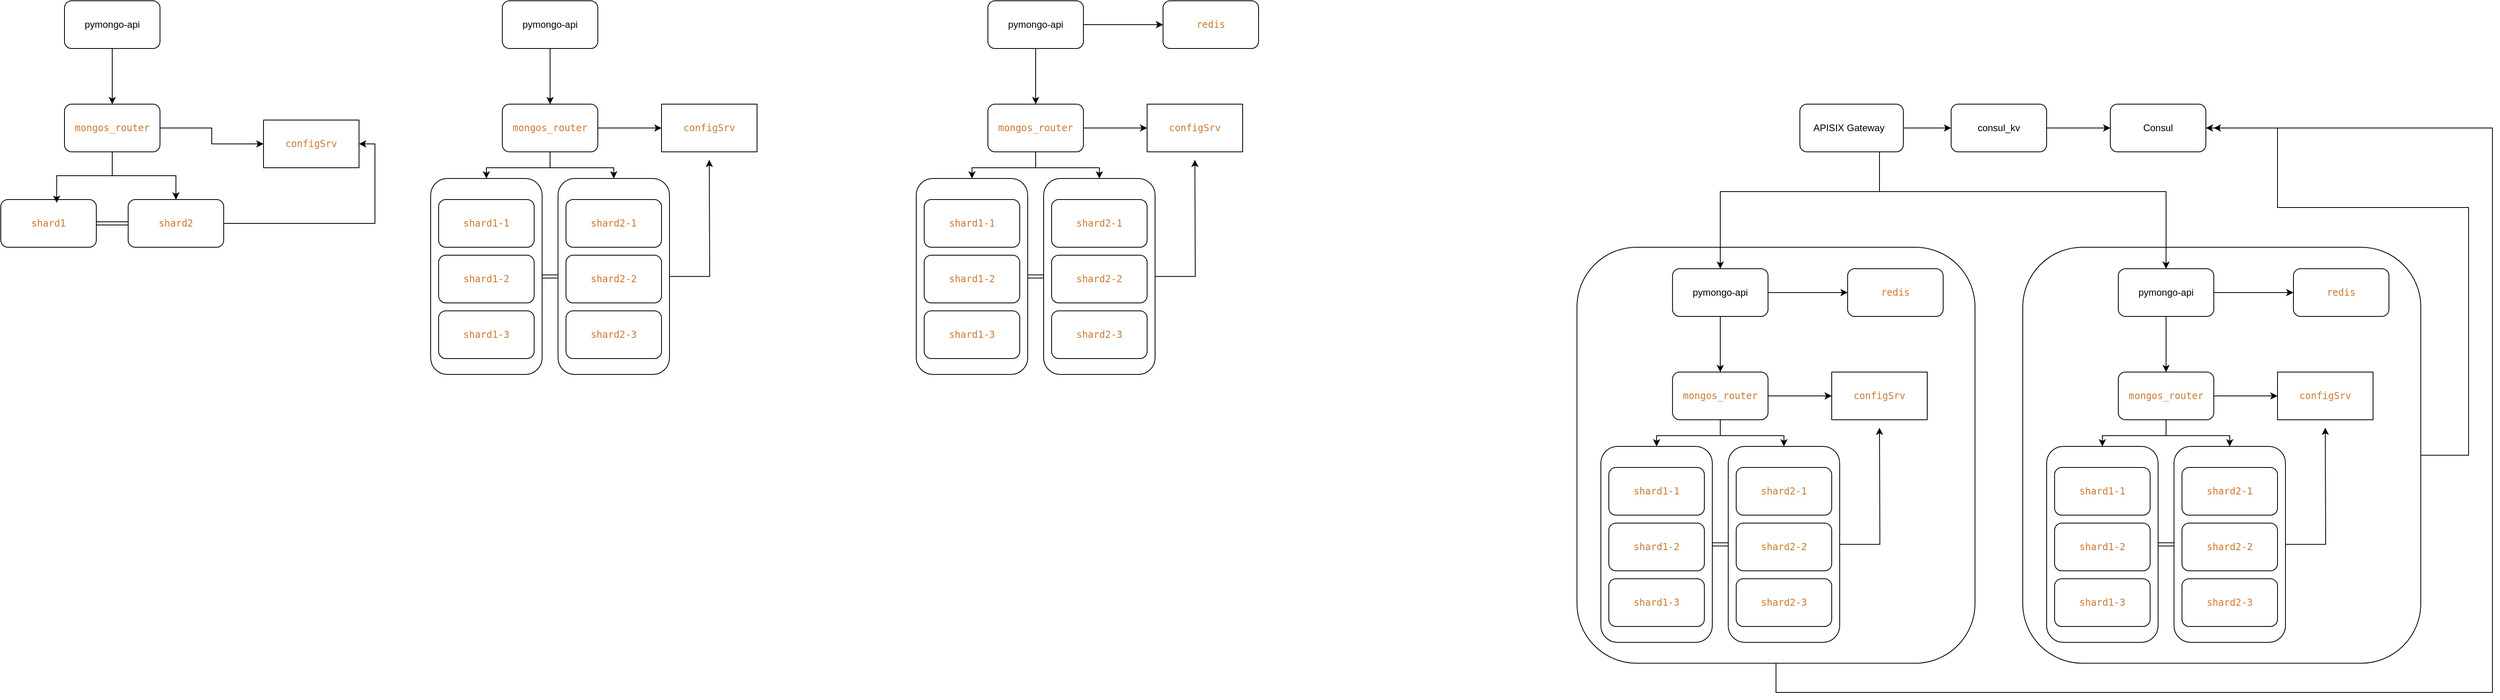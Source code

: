 <mxfile version="24.7.17">
  <diagram name="Page-1" id="-H_mtQnk-PTXWXPvYvuk">
    <mxGraphModel dx="2258" dy="1495" grid="1" gridSize="10" guides="1" tooltips="1" connect="1" arrows="1" fold="1" page="1" pageScale="1" pageWidth="1169" pageHeight="827" math="0" shadow="0">
      <root>
        <mxCell id="0" />
        <mxCell id="1" parent="0" />
        <mxCell id="nkztB4Ao3cjxUnNnc5Ba-129" style="edgeStyle=orthogonalEdgeStyle;rounded=0;orthogonalLoop=1;jettySize=auto;html=1;exitX=1;exitY=0.5;exitDx=0;exitDy=0;" edge="1" parent="1" source="nkztB4Ao3cjxUnNnc5Ba-125">
          <mxGeometry relative="1" as="geometry">
            <mxPoint x="2820" y="180" as="targetPoint" />
            <Array as="points">
              <mxPoint x="3140" y="592" />
              <mxPoint x="3140" y="280" />
              <mxPoint x="2900" y="280" />
              <mxPoint x="2900" y="180" />
            </Array>
          </mxGeometry>
        </mxCell>
        <mxCell id="nkztB4Ao3cjxUnNnc5Ba-125" value="" style="rounded=1;whiteSpace=wrap;html=1;" vertex="1" parent="1">
          <mxGeometry x="2580" y="330" width="500" height="523.25" as="geometry" />
        </mxCell>
        <mxCell id="nkztB4Ao3cjxUnNnc5Ba-127" style="edgeStyle=orthogonalEdgeStyle;rounded=0;orthogonalLoop=1;jettySize=auto;html=1;entryX=1;entryY=0.5;entryDx=0;entryDy=0;" edge="1" parent="1" source="nkztB4Ao3cjxUnNnc5Ba-124" target="nkztB4Ao3cjxUnNnc5Ba-122">
          <mxGeometry relative="1" as="geometry">
            <Array as="points">
              <mxPoint x="2270" y="890" />
              <mxPoint x="3170" y="890" />
              <mxPoint x="3170" y="180" />
            </Array>
          </mxGeometry>
        </mxCell>
        <mxCell id="nkztB4Ao3cjxUnNnc5Ba-124" value="" style="rounded=1;whiteSpace=wrap;html=1;" vertex="1" parent="1">
          <mxGeometry x="2020" y="330" width="500" height="523.25" as="geometry" />
        </mxCell>
        <mxCell id="zA23MoTUsTF4_91t8viU-3" value="pymongo-api" style="rounded=1;whiteSpace=wrap;html=1;" parent="1" vertex="1">
          <mxGeometry x="120" y="20" width="120" height="60" as="geometry" />
        </mxCell>
        <mxCell id="zA23MoTUsTF4_91t8viU-4" style="edgeStyle=orthogonalEdgeStyle;rounded=0;orthogonalLoop=1;jettySize=auto;html=1;exitX=0.5;exitY=1;exitDx=0;exitDy=0;entryX=0.5;entryY=0;entryDx=0;entryDy=0;" parent="1" source="zA23MoTUsTF4_91t8viU-3" target="nkztB4Ao3cjxUnNnc5Ba-3" edge="1">
          <mxGeometry relative="1" as="geometry" />
        </mxCell>
        <mxCell id="nkztB4Ao3cjxUnNnc5Ba-31" style="edgeStyle=orthogonalEdgeStyle;rounded=0;orthogonalLoop=1;jettySize=auto;html=1;entryX=0;entryY=0.5;entryDx=0;entryDy=0;" edge="1" parent="1" source="nkztB4Ao3cjxUnNnc5Ba-3" target="nkztB4Ao3cjxUnNnc5Ba-4">
          <mxGeometry relative="1" as="geometry" />
        </mxCell>
        <mxCell id="nkztB4Ao3cjxUnNnc5Ba-53" style="edgeStyle=orthogonalEdgeStyle;rounded=0;orthogonalLoop=1;jettySize=auto;html=1;entryX=0.5;entryY=0;entryDx=0;entryDy=0;" edge="1" parent="1" source="nkztB4Ao3cjxUnNnc5Ba-3" target="nkztB4Ao3cjxUnNnc5Ba-14">
          <mxGeometry relative="1" as="geometry" />
        </mxCell>
        <mxCell id="nkztB4Ao3cjxUnNnc5Ba-3" value="&lt;meta charset=&quot;utf-8&quot;&gt;&lt;pre style=&quot;forced-color-adjust: none; color: rgb(169, 183, 198); font-size: 12px; font-style: normal; font-variant-ligatures: normal; font-variant-caps: normal; font-weight: 400; letter-spacing: normal; orphans: 2; text-align: left; text-indent: 0px; text-transform: none; widows: 2; word-spacing: 0px; -webkit-text-stroke-width: 0px; text-decoration-thickness: initial; text-decoration-style: initial; text-decoration-color: initial; font-family: &amp;quot;JetBrains Mono&amp;quot;, monospace;&quot;&gt;&lt;span style=&quot;forced-color-adjust: none; color: rgb(204, 120, 50);&quot;&gt;mongos_router&lt;/span&gt;&lt;/pre&gt;" style="rounded=1;whiteSpace=wrap;html=1;" vertex="1" parent="1">
          <mxGeometry x="120" y="150" width="120" height="60" as="geometry" />
        </mxCell>
        <mxCell id="nkztB4Ao3cjxUnNnc5Ba-4" value="&lt;pre style=&quot;color: rgb(169, 183, 198); text-align: left; font-family: &amp;quot;JetBrains Mono&amp;quot;, monospace;&quot;&gt;&lt;span style=&quot;color: rgb(204, 120, 50);&quot;&gt;configSrv&lt;/span&gt;&lt;/pre&gt;" style="rounded=0;whiteSpace=wrap;html=1;" vertex="1" parent="1">
          <mxGeometry x="370" y="170" width="120" height="60" as="geometry" />
        </mxCell>
        <mxCell id="nkztB4Ao3cjxUnNnc5Ba-49" style="edgeStyle=orthogonalEdgeStyle;rounded=0;orthogonalLoop=1;jettySize=auto;html=1;shape=link;" edge="1" parent="1" source="nkztB4Ao3cjxUnNnc5Ba-6" target="nkztB4Ao3cjxUnNnc5Ba-14">
          <mxGeometry relative="1" as="geometry" />
        </mxCell>
        <mxCell id="nkztB4Ao3cjxUnNnc5Ba-6" value="&lt;pre style=&quot;forced-color-adjust: none; color: rgb(169, 183, 198); font-size: 12px; font-style: normal; font-variant-ligatures: normal; font-variant-caps: normal; font-weight: 400; letter-spacing: normal; orphans: 2; text-align: left; text-indent: 0px; text-transform: none; widows: 2; word-spacing: 0px; -webkit-text-stroke-width: 0px; text-decoration-thickness: initial; text-decoration-style: initial; text-decoration-color: initial; font-family: &amp;quot;JetBrains Mono&amp;quot;, monospace;&quot;&gt;&lt;span style=&quot;forced-color-adjust: none; color: rgb(204, 120, 50);&quot;&gt;shard1&lt;/span&gt;&lt;/pre&gt;" style="rounded=1;whiteSpace=wrap;html=1;" vertex="1" parent="1">
          <mxGeometry x="40" y="270" width="120" height="60" as="geometry" />
        </mxCell>
        <mxCell id="nkztB4Ao3cjxUnNnc5Ba-51" style="edgeStyle=orthogonalEdgeStyle;rounded=0;orthogonalLoop=1;jettySize=auto;html=1;entryX=1;entryY=0.5;entryDx=0;entryDy=0;" edge="1" parent="1" source="nkztB4Ao3cjxUnNnc5Ba-14" target="nkztB4Ao3cjxUnNnc5Ba-4">
          <mxGeometry relative="1" as="geometry" />
        </mxCell>
        <mxCell id="nkztB4Ao3cjxUnNnc5Ba-14" value="&lt;pre style=&quot;forced-color-adjust: none; color: rgb(169, 183, 198); font-size: 12px; font-style: normal; font-variant-ligatures: normal; font-variant-caps: normal; font-weight: 400; letter-spacing: normal; orphans: 2; text-align: left; text-indent: 0px; text-transform: none; widows: 2; word-spacing: 0px; -webkit-text-stroke-width: 0px; text-decoration-thickness: initial; text-decoration-style: initial; text-decoration-color: initial; font-family: &amp;quot;JetBrains Mono&amp;quot;, monospace;&quot;&gt;&lt;span style=&quot;forced-color-adjust: none; color: rgb(204, 120, 50);&quot;&gt;shard2&lt;/span&gt;&lt;/pre&gt;" style="rounded=1;whiteSpace=wrap;html=1;" vertex="1" parent="1">
          <mxGeometry x="200" y="270" width="120" height="60" as="geometry" />
        </mxCell>
        <mxCell id="nkztB4Ao3cjxUnNnc5Ba-32" style="edgeStyle=orthogonalEdgeStyle;rounded=0;orthogonalLoop=1;jettySize=auto;html=1;" edge="1" source="nkztB4Ao3cjxUnNnc5Ba-33" parent="1">
          <mxGeometry relative="1" as="geometry">
            <mxPoint x="930" y="220" as="targetPoint" />
          </mxGeometry>
        </mxCell>
        <mxCell id="nkztB4Ao3cjxUnNnc5Ba-33" value="" style="rounded=1;whiteSpace=wrap;html=1;" vertex="1" parent="1">
          <mxGeometry x="740" y="243.5" width="140" height="246.5" as="geometry" />
        </mxCell>
        <mxCell id="nkztB4Ao3cjxUnNnc5Ba-34" style="edgeStyle=orthogonalEdgeStyle;rounded=0;orthogonalLoop=1;jettySize=auto;html=1;entryX=0;entryY=0.5;entryDx=0;entryDy=0;shape=link;" edge="1" source="nkztB4Ao3cjxUnNnc5Ba-35" target="nkztB4Ao3cjxUnNnc5Ba-33" parent="1">
          <mxGeometry relative="1" as="geometry" />
        </mxCell>
        <mxCell id="nkztB4Ao3cjxUnNnc5Ba-35" value="" style="rounded=1;whiteSpace=wrap;html=1;" vertex="1" parent="1">
          <mxGeometry x="580" y="243.5" width="140" height="246.5" as="geometry" />
        </mxCell>
        <mxCell id="nkztB4Ao3cjxUnNnc5Ba-36" value="pymongo-api" style="rounded=1;whiteSpace=wrap;html=1;" vertex="1" parent="1">
          <mxGeometry x="670" y="20" width="120" height="60" as="geometry" />
        </mxCell>
        <mxCell id="nkztB4Ao3cjxUnNnc5Ba-37" style="edgeStyle=orthogonalEdgeStyle;rounded=0;orthogonalLoop=1;jettySize=auto;html=1;exitX=0.5;exitY=1;exitDx=0;exitDy=0;entryX=0.5;entryY=0;entryDx=0;entryDy=0;" edge="1" source="nkztB4Ao3cjxUnNnc5Ba-36" target="nkztB4Ao3cjxUnNnc5Ba-41" parent="1">
          <mxGeometry relative="1" as="geometry" />
        </mxCell>
        <mxCell id="nkztB4Ao3cjxUnNnc5Ba-38" style="edgeStyle=orthogonalEdgeStyle;rounded=0;orthogonalLoop=1;jettySize=auto;html=1;entryX=0.5;entryY=0;entryDx=0;entryDy=0;" edge="1" source="nkztB4Ao3cjxUnNnc5Ba-41" target="nkztB4Ao3cjxUnNnc5Ba-33" parent="1">
          <mxGeometry relative="1" as="geometry" />
        </mxCell>
        <mxCell id="nkztB4Ao3cjxUnNnc5Ba-39" style="edgeStyle=orthogonalEdgeStyle;rounded=0;orthogonalLoop=1;jettySize=auto;html=1;" edge="1" source="nkztB4Ao3cjxUnNnc5Ba-41" target="nkztB4Ao3cjxUnNnc5Ba-35" parent="1">
          <mxGeometry relative="1" as="geometry" />
        </mxCell>
        <mxCell id="nkztB4Ao3cjxUnNnc5Ba-40" style="edgeStyle=orthogonalEdgeStyle;rounded=0;orthogonalLoop=1;jettySize=auto;html=1;entryX=0;entryY=0.5;entryDx=0;entryDy=0;" edge="1" source="nkztB4Ao3cjxUnNnc5Ba-41" target="nkztB4Ao3cjxUnNnc5Ba-42" parent="1">
          <mxGeometry relative="1" as="geometry" />
        </mxCell>
        <mxCell id="nkztB4Ao3cjxUnNnc5Ba-41" value="&lt;meta charset=&quot;utf-8&quot;&gt;&lt;pre style=&quot;forced-color-adjust: none; color: rgb(169, 183, 198); font-size: 12px; font-style: normal; font-variant-ligatures: normal; font-variant-caps: normal; font-weight: 400; letter-spacing: normal; orphans: 2; text-align: left; text-indent: 0px; text-transform: none; widows: 2; word-spacing: 0px; -webkit-text-stroke-width: 0px; text-decoration-thickness: initial; text-decoration-style: initial; text-decoration-color: initial; font-family: &amp;quot;JetBrains Mono&amp;quot;, monospace;&quot;&gt;&lt;span style=&quot;forced-color-adjust: none; color: rgb(204, 120, 50);&quot;&gt;mongos_router&lt;/span&gt;&lt;/pre&gt;" style="rounded=1;whiteSpace=wrap;html=1;" vertex="1" parent="1">
          <mxGeometry x="670" y="150" width="120" height="60" as="geometry" />
        </mxCell>
        <mxCell id="nkztB4Ao3cjxUnNnc5Ba-42" value="&lt;pre style=&quot;color: rgb(169, 183, 198); text-align: left; font-family: &amp;quot;JetBrains Mono&amp;quot;, monospace;&quot;&gt;&lt;span style=&quot;color: rgb(204, 120, 50);&quot;&gt;configSrv&lt;/span&gt;&lt;/pre&gt;" style="rounded=0;whiteSpace=wrap;html=1;" vertex="1" parent="1">
          <mxGeometry x="870" y="150" width="120" height="60" as="geometry" />
        </mxCell>
        <mxCell id="nkztB4Ao3cjxUnNnc5Ba-43" value="&lt;meta charset=&quot;utf-8&quot;&gt;&lt;pre style=&quot;forced-color-adjust: none; color: rgb(169, 183, 198); font-size: 12px; font-style: normal; font-variant-ligatures: normal; font-variant-caps: normal; font-weight: 400; letter-spacing: normal; orphans: 2; text-align: left; text-indent: 0px; text-transform: none; widows: 2; word-spacing: 0px; -webkit-text-stroke-width: 0px; text-decoration-thickness: initial; text-decoration-style: initial; text-decoration-color: initial; font-family: &amp;quot;JetBrains Mono&amp;quot;, monospace;&quot;&gt;&lt;span style=&quot;forced-color-adjust: none; color: rgb(204, 120, 50);&quot;&gt;shard1-1&lt;/span&gt;&lt;/pre&gt;" style="rounded=1;whiteSpace=wrap;html=1;" vertex="1" parent="1">
          <mxGeometry x="590" y="270" width="120" height="60" as="geometry" />
        </mxCell>
        <mxCell id="nkztB4Ao3cjxUnNnc5Ba-44" value="&lt;pre style=&quot;forced-color-adjust: none; color: rgb(169, 183, 198); font-size: 12px; font-style: normal; font-variant-ligatures: normal; font-variant-caps: normal; font-weight: 400; letter-spacing: normal; orphans: 2; text-align: left; text-indent: 0px; text-transform: none; widows: 2; word-spacing: 0px; -webkit-text-stroke-width: 0px; text-decoration-thickness: initial; text-decoration-style: initial; text-decoration-color: initial; font-family: &amp;quot;JetBrains Mono&amp;quot;, monospace;&quot;&gt;&lt;span style=&quot;forced-color-adjust: none; color: rgb(204, 120, 50);&quot;&gt;shard2-1&lt;/span&gt;&lt;/pre&gt;" style="rounded=1;whiteSpace=wrap;html=1;" vertex="1" parent="1">
          <mxGeometry x="750" y="270" width="120" height="60" as="geometry" />
        </mxCell>
        <mxCell id="nkztB4Ao3cjxUnNnc5Ba-45" value="&lt;pre style=&quot;forced-color-adjust: none; color: rgb(169, 183, 198); font-size: 12px; font-style: normal; font-variant-ligatures: normal; font-variant-caps: normal; font-weight: 400; letter-spacing: normal; orphans: 2; text-align: left; text-indent: 0px; text-transform: none; widows: 2; word-spacing: 0px; -webkit-text-stroke-width: 0px; text-decoration-thickness: initial; text-decoration-style: initial; text-decoration-color: initial; font-family: &amp;quot;JetBrains Mono&amp;quot;, monospace;&quot;&gt;&lt;span style=&quot;forced-color-adjust: none; color: rgb(204, 120, 50);&quot;&gt;shard1-2&lt;/span&gt;&lt;/pre&gt;" style="rounded=1;whiteSpace=wrap;html=1;" vertex="1" parent="1">
          <mxGeometry x="590" y="340" width="120" height="60" as="geometry" />
        </mxCell>
        <mxCell id="nkztB4Ao3cjxUnNnc5Ba-46" value="&lt;pre style=&quot;forced-color-adjust: none; color: rgb(169, 183, 198); font-size: 12px; font-style: normal; font-variant-ligatures: normal; font-variant-caps: normal; font-weight: 400; letter-spacing: normal; orphans: 2; text-align: left; text-indent: 0px; text-transform: none; widows: 2; word-spacing: 0px; -webkit-text-stroke-width: 0px; text-decoration-thickness: initial; text-decoration-style: initial; text-decoration-color: initial; font-family: &amp;quot;JetBrains Mono&amp;quot;, monospace;&quot;&gt;&lt;span style=&quot;forced-color-adjust: none; color: rgb(204, 120, 50);&quot;&gt;shard2-2&lt;/span&gt;&lt;/pre&gt;" style="rounded=1;whiteSpace=wrap;html=1;" vertex="1" parent="1">
          <mxGeometry x="750" y="340" width="120" height="60" as="geometry" />
        </mxCell>
        <mxCell id="nkztB4Ao3cjxUnNnc5Ba-47" value="&lt;pre style=&quot;forced-color-adjust: none; color: rgb(169, 183, 198); font-size: 12px; font-style: normal; font-variant-ligatures: normal; font-variant-caps: normal; font-weight: 400; letter-spacing: normal; orphans: 2; text-align: left; text-indent: 0px; text-transform: none; widows: 2; word-spacing: 0px; -webkit-text-stroke-width: 0px; text-decoration-thickness: initial; text-decoration-style: initial; text-decoration-color: initial; font-family: &amp;quot;JetBrains Mono&amp;quot;, monospace;&quot;&gt;&lt;span style=&quot;forced-color-adjust: none; color: rgb(204, 120, 50);&quot;&gt;shard1-3&lt;/span&gt;&lt;/pre&gt;" style="rounded=1;whiteSpace=wrap;html=1;" vertex="1" parent="1">
          <mxGeometry x="590" y="410" width="120" height="60" as="geometry" />
        </mxCell>
        <mxCell id="nkztB4Ao3cjxUnNnc5Ba-48" value="&lt;pre style=&quot;forced-color-adjust: none; color: rgb(169, 183, 198); font-size: 12px; font-style: normal; font-variant-ligatures: normal; font-variant-caps: normal; font-weight: 400; letter-spacing: normal; orphans: 2; text-align: left; text-indent: 0px; text-transform: none; widows: 2; word-spacing: 0px; -webkit-text-stroke-width: 0px; text-decoration-thickness: initial; text-decoration-style: initial; text-decoration-color: initial; font-family: &amp;quot;JetBrains Mono&amp;quot;, monospace;&quot;&gt;&lt;span style=&quot;forced-color-adjust: none; color: rgb(204, 120, 50);&quot;&gt;shard2-3&lt;/span&gt;&lt;/pre&gt;" style="rounded=1;whiteSpace=wrap;html=1;" vertex="1" parent="1">
          <mxGeometry x="750" y="410" width="120" height="60" as="geometry" />
        </mxCell>
        <mxCell id="nkztB4Ao3cjxUnNnc5Ba-52" style="edgeStyle=orthogonalEdgeStyle;rounded=0;orthogonalLoop=1;jettySize=auto;html=1;entryX=0.585;entryY=0.068;entryDx=0;entryDy=0;entryPerimeter=0;" edge="1" parent="1" source="nkztB4Ao3cjxUnNnc5Ba-3" target="nkztB4Ao3cjxUnNnc5Ba-6">
          <mxGeometry relative="1" as="geometry" />
        </mxCell>
        <mxCell id="nkztB4Ao3cjxUnNnc5Ba-54" style="edgeStyle=orthogonalEdgeStyle;rounded=0;orthogonalLoop=1;jettySize=auto;html=1;" edge="1" parent="1" source="nkztB4Ao3cjxUnNnc5Ba-55">
          <mxGeometry relative="1" as="geometry">
            <mxPoint x="1540" y="220" as="targetPoint" />
          </mxGeometry>
        </mxCell>
        <mxCell id="nkztB4Ao3cjxUnNnc5Ba-55" value="" style="rounded=1;whiteSpace=wrap;html=1;" vertex="1" parent="1">
          <mxGeometry x="1350" y="243.5" width="140" height="246.5" as="geometry" />
        </mxCell>
        <mxCell id="nkztB4Ao3cjxUnNnc5Ba-56" style="edgeStyle=orthogonalEdgeStyle;rounded=0;orthogonalLoop=1;jettySize=auto;html=1;entryX=0;entryY=0.5;entryDx=0;entryDy=0;shape=link;" edge="1" parent="1" source="nkztB4Ao3cjxUnNnc5Ba-57" target="nkztB4Ao3cjxUnNnc5Ba-55">
          <mxGeometry relative="1" as="geometry" />
        </mxCell>
        <mxCell id="nkztB4Ao3cjxUnNnc5Ba-57" value="" style="rounded=1;whiteSpace=wrap;html=1;" vertex="1" parent="1">
          <mxGeometry x="1190" y="243.5" width="140" height="246.5" as="geometry" />
        </mxCell>
        <mxCell id="nkztB4Ao3cjxUnNnc5Ba-72" style="edgeStyle=orthogonalEdgeStyle;rounded=0;orthogonalLoop=1;jettySize=auto;html=1;entryX=0;entryY=0.5;entryDx=0;entryDy=0;" edge="1" parent="1" source="nkztB4Ao3cjxUnNnc5Ba-58">
          <mxGeometry relative="1" as="geometry">
            <mxPoint x="1500" y="50" as="targetPoint" />
          </mxGeometry>
        </mxCell>
        <mxCell id="nkztB4Ao3cjxUnNnc5Ba-58" value="pymongo-api" style="rounded=1;whiteSpace=wrap;html=1;" vertex="1" parent="1">
          <mxGeometry x="1280" y="20" width="120" height="60" as="geometry" />
        </mxCell>
        <mxCell id="nkztB4Ao3cjxUnNnc5Ba-59" style="edgeStyle=orthogonalEdgeStyle;rounded=0;orthogonalLoop=1;jettySize=auto;html=1;exitX=0.5;exitY=1;exitDx=0;exitDy=0;entryX=0.5;entryY=0;entryDx=0;entryDy=0;" edge="1" parent="1" source="nkztB4Ao3cjxUnNnc5Ba-58" target="nkztB4Ao3cjxUnNnc5Ba-63">
          <mxGeometry relative="1" as="geometry" />
        </mxCell>
        <mxCell id="nkztB4Ao3cjxUnNnc5Ba-60" style="edgeStyle=orthogonalEdgeStyle;rounded=0;orthogonalLoop=1;jettySize=auto;html=1;entryX=0.5;entryY=0;entryDx=0;entryDy=0;" edge="1" parent="1" source="nkztB4Ao3cjxUnNnc5Ba-63" target="nkztB4Ao3cjxUnNnc5Ba-55">
          <mxGeometry relative="1" as="geometry" />
        </mxCell>
        <mxCell id="nkztB4Ao3cjxUnNnc5Ba-61" style="edgeStyle=orthogonalEdgeStyle;rounded=0;orthogonalLoop=1;jettySize=auto;html=1;" edge="1" parent="1" source="nkztB4Ao3cjxUnNnc5Ba-63" target="nkztB4Ao3cjxUnNnc5Ba-57">
          <mxGeometry relative="1" as="geometry" />
        </mxCell>
        <mxCell id="nkztB4Ao3cjxUnNnc5Ba-62" style="edgeStyle=orthogonalEdgeStyle;rounded=0;orthogonalLoop=1;jettySize=auto;html=1;entryX=0;entryY=0.5;entryDx=0;entryDy=0;" edge="1" parent="1" source="nkztB4Ao3cjxUnNnc5Ba-63" target="nkztB4Ao3cjxUnNnc5Ba-64">
          <mxGeometry relative="1" as="geometry" />
        </mxCell>
        <mxCell id="nkztB4Ao3cjxUnNnc5Ba-63" value="&lt;meta charset=&quot;utf-8&quot;&gt;&lt;pre style=&quot;forced-color-adjust: none; color: rgb(169, 183, 198); font-size: 12px; font-style: normal; font-variant-ligatures: normal; font-variant-caps: normal; font-weight: 400; letter-spacing: normal; orphans: 2; text-align: left; text-indent: 0px; text-transform: none; widows: 2; word-spacing: 0px; -webkit-text-stroke-width: 0px; text-decoration-thickness: initial; text-decoration-style: initial; text-decoration-color: initial; font-family: &amp;quot;JetBrains Mono&amp;quot;, monospace;&quot;&gt;&lt;span style=&quot;forced-color-adjust: none; color: rgb(204, 120, 50);&quot;&gt;mongos_router&lt;/span&gt;&lt;/pre&gt;" style="rounded=1;whiteSpace=wrap;html=1;" vertex="1" parent="1">
          <mxGeometry x="1280" y="150" width="120" height="60" as="geometry" />
        </mxCell>
        <mxCell id="nkztB4Ao3cjxUnNnc5Ba-64" value="&lt;pre style=&quot;color: rgb(169, 183, 198); text-align: left; font-family: &amp;quot;JetBrains Mono&amp;quot;, monospace;&quot;&gt;&lt;span style=&quot;color: rgb(204, 120, 50);&quot;&gt;configSrv&lt;/span&gt;&lt;/pre&gt;" style="rounded=0;whiteSpace=wrap;html=1;" vertex="1" parent="1">
          <mxGeometry x="1480" y="150" width="120" height="60" as="geometry" />
        </mxCell>
        <mxCell id="nkztB4Ao3cjxUnNnc5Ba-65" value="&lt;meta charset=&quot;utf-8&quot;&gt;&lt;pre style=&quot;forced-color-adjust: none; color: rgb(169, 183, 198); font-size: 12px; font-style: normal; font-variant-ligatures: normal; font-variant-caps: normal; font-weight: 400; letter-spacing: normal; orphans: 2; text-align: left; text-indent: 0px; text-transform: none; widows: 2; word-spacing: 0px; -webkit-text-stroke-width: 0px; text-decoration-thickness: initial; text-decoration-style: initial; text-decoration-color: initial; font-family: &amp;quot;JetBrains Mono&amp;quot;, monospace;&quot;&gt;&lt;span style=&quot;forced-color-adjust: none; color: rgb(204, 120, 50);&quot;&gt;shard1-1&lt;/span&gt;&lt;/pre&gt;" style="rounded=1;whiteSpace=wrap;html=1;" vertex="1" parent="1">
          <mxGeometry x="1200" y="270" width="120" height="60" as="geometry" />
        </mxCell>
        <mxCell id="nkztB4Ao3cjxUnNnc5Ba-66" value="&lt;pre style=&quot;forced-color-adjust: none; color: rgb(169, 183, 198); font-size: 12px; font-style: normal; font-variant-ligatures: normal; font-variant-caps: normal; font-weight: 400; letter-spacing: normal; orphans: 2; text-align: left; text-indent: 0px; text-transform: none; widows: 2; word-spacing: 0px; -webkit-text-stroke-width: 0px; text-decoration-thickness: initial; text-decoration-style: initial; text-decoration-color: initial; font-family: &amp;quot;JetBrains Mono&amp;quot;, monospace;&quot;&gt;&lt;span style=&quot;forced-color-adjust: none; color: rgb(204, 120, 50);&quot;&gt;shard2-1&lt;/span&gt;&lt;/pre&gt;" style="rounded=1;whiteSpace=wrap;html=1;" vertex="1" parent="1">
          <mxGeometry x="1360" y="270" width="120" height="60" as="geometry" />
        </mxCell>
        <mxCell id="nkztB4Ao3cjxUnNnc5Ba-67" value="&lt;pre style=&quot;forced-color-adjust: none; color: rgb(169, 183, 198); font-size: 12px; font-style: normal; font-variant-ligatures: normal; font-variant-caps: normal; font-weight: 400; letter-spacing: normal; orphans: 2; text-align: left; text-indent: 0px; text-transform: none; widows: 2; word-spacing: 0px; -webkit-text-stroke-width: 0px; text-decoration-thickness: initial; text-decoration-style: initial; text-decoration-color: initial; font-family: &amp;quot;JetBrains Mono&amp;quot;, monospace;&quot;&gt;&lt;span style=&quot;forced-color-adjust: none; color: rgb(204, 120, 50);&quot;&gt;shard1-2&lt;/span&gt;&lt;/pre&gt;" style="rounded=1;whiteSpace=wrap;html=1;" vertex="1" parent="1">
          <mxGeometry x="1200" y="340" width="120" height="60" as="geometry" />
        </mxCell>
        <mxCell id="nkztB4Ao3cjxUnNnc5Ba-68" value="&lt;pre style=&quot;forced-color-adjust: none; color: rgb(169, 183, 198); font-size: 12px; font-style: normal; font-variant-ligatures: normal; font-variant-caps: normal; font-weight: 400; letter-spacing: normal; orphans: 2; text-align: left; text-indent: 0px; text-transform: none; widows: 2; word-spacing: 0px; -webkit-text-stroke-width: 0px; text-decoration-thickness: initial; text-decoration-style: initial; text-decoration-color: initial; font-family: &amp;quot;JetBrains Mono&amp;quot;, monospace;&quot;&gt;&lt;span style=&quot;forced-color-adjust: none; color: rgb(204, 120, 50);&quot;&gt;shard2-2&lt;/span&gt;&lt;/pre&gt;" style="rounded=1;whiteSpace=wrap;html=1;" vertex="1" parent="1">
          <mxGeometry x="1360" y="340" width="120" height="60" as="geometry" />
        </mxCell>
        <mxCell id="nkztB4Ao3cjxUnNnc5Ba-69" value="&lt;pre style=&quot;forced-color-adjust: none; color: rgb(169, 183, 198); font-size: 12px; font-style: normal; font-variant-ligatures: normal; font-variant-caps: normal; font-weight: 400; letter-spacing: normal; orphans: 2; text-align: left; text-indent: 0px; text-transform: none; widows: 2; word-spacing: 0px; -webkit-text-stroke-width: 0px; text-decoration-thickness: initial; text-decoration-style: initial; text-decoration-color: initial; font-family: &amp;quot;JetBrains Mono&amp;quot;, monospace;&quot;&gt;&lt;span style=&quot;forced-color-adjust: none; color: rgb(204, 120, 50);&quot;&gt;shard1-3&lt;/span&gt;&lt;/pre&gt;" style="rounded=1;whiteSpace=wrap;html=1;" vertex="1" parent="1">
          <mxGeometry x="1200" y="410" width="120" height="60" as="geometry" />
        </mxCell>
        <mxCell id="nkztB4Ao3cjxUnNnc5Ba-70" value="&lt;pre style=&quot;forced-color-adjust: none; color: rgb(169, 183, 198); font-size: 12px; font-style: normal; font-variant-ligatures: normal; font-variant-caps: normal; font-weight: 400; letter-spacing: normal; orphans: 2; text-align: left; text-indent: 0px; text-transform: none; widows: 2; word-spacing: 0px; -webkit-text-stroke-width: 0px; text-decoration-thickness: initial; text-decoration-style: initial; text-decoration-color: initial; font-family: &amp;quot;JetBrains Mono&amp;quot;, monospace;&quot;&gt;&lt;span style=&quot;forced-color-adjust: none; color: rgb(204, 120, 50);&quot;&gt;shard2-3&lt;/span&gt;&lt;/pre&gt;" style="rounded=1;whiteSpace=wrap;html=1;" vertex="1" parent="1">
          <mxGeometry x="1360" y="410" width="120" height="60" as="geometry" />
        </mxCell>
        <mxCell id="nkztB4Ao3cjxUnNnc5Ba-75" value="&lt;pre style=&quot;text-align: left; color: rgb(169, 183, 198); font-family: &amp;quot;JetBrains Mono&amp;quot;, monospace;&quot;&gt;&lt;span style=&quot;color: rgb(204, 120, 50);&quot;&gt;redis&lt;/span&gt;&lt;/pre&gt;" style="rounded=1;whiteSpace=wrap;html=1;" vertex="1" parent="1">
          <mxGeometry x="1500" y="20" width="120" height="60" as="geometry" />
        </mxCell>
        <mxCell id="nkztB4Ao3cjxUnNnc5Ba-78" style="edgeStyle=orthogonalEdgeStyle;rounded=0;orthogonalLoop=1;jettySize=auto;html=1;" edge="1" parent="1" source="nkztB4Ao3cjxUnNnc5Ba-79">
          <mxGeometry relative="1" as="geometry">
            <mxPoint x="2400" y="557" as="targetPoint" />
          </mxGeometry>
        </mxCell>
        <mxCell id="nkztB4Ao3cjxUnNnc5Ba-79" value="" style="rounded=1;whiteSpace=wrap;html=1;" vertex="1" parent="1">
          <mxGeometry x="2210" y="580.5" width="140" height="246.5" as="geometry" />
        </mxCell>
        <mxCell id="nkztB4Ao3cjxUnNnc5Ba-80" style="edgeStyle=orthogonalEdgeStyle;rounded=0;orthogonalLoop=1;jettySize=auto;html=1;entryX=0;entryY=0.5;entryDx=0;entryDy=0;shape=link;" edge="1" parent="1" source="nkztB4Ao3cjxUnNnc5Ba-81" target="nkztB4Ao3cjxUnNnc5Ba-79">
          <mxGeometry relative="1" as="geometry" />
        </mxCell>
        <mxCell id="nkztB4Ao3cjxUnNnc5Ba-81" value="" style="rounded=1;whiteSpace=wrap;html=1;" vertex="1" parent="1">
          <mxGeometry x="2050" y="580.5" width="140" height="246.5" as="geometry" />
        </mxCell>
        <mxCell id="nkztB4Ao3cjxUnNnc5Ba-82" style="edgeStyle=orthogonalEdgeStyle;rounded=0;orthogonalLoop=1;jettySize=auto;html=1;entryX=0;entryY=0.5;entryDx=0;entryDy=0;" edge="1" parent="1" source="nkztB4Ao3cjxUnNnc5Ba-83">
          <mxGeometry relative="1" as="geometry">
            <mxPoint x="2360" y="387" as="targetPoint" />
          </mxGeometry>
        </mxCell>
        <mxCell id="nkztB4Ao3cjxUnNnc5Ba-83" value="pymongo-api" style="rounded=1;whiteSpace=wrap;html=1;" vertex="1" parent="1">
          <mxGeometry x="2140" y="357" width="120" height="60" as="geometry" />
        </mxCell>
        <mxCell id="nkztB4Ao3cjxUnNnc5Ba-84" style="edgeStyle=orthogonalEdgeStyle;rounded=0;orthogonalLoop=1;jettySize=auto;html=1;exitX=0.5;exitY=1;exitDx=0;exitDy=0;entryX=0.5;entryY=0;entryDx=0;entryDy=0;" edge="1" parent="1" source="nkztB4Ao3cjxUnNnc5Ba-83" target="nkztB4Ao3cjxUnNnc5Ba-88">
          <mxGeometry relative="1" as="geometry" />
        </mxCell>
        <mxCell id="nkztB4Ao3cjxUnNnc5Ba-85" style="edgeStyle=orthogonalEdgeStyle;rounded=0;orthogonalLoop=1;jettySize=auto;html=1;entryX=0.5;entryY=0;entryDx=0;entryDy=0;" edge="1" parent="1" source="nkztB4Ao3cjxUnNnc5Ba-88" target="nkztB4Ao3cjxUnNnc5Ba-79">
          <mxGeometry relative="1" as="geometry" />
        </mxCell>
        <mxCell id="nkztB4Ao3cjxUnNnc5Ba-86" style="edgeStyle=orthogonalEdgeStyle;rounded=0;orthogonalLoop=1;jettySize=auto;html=1;" edge="1" parent="1" source="nkztB4Ao3cjxUnNnc5Ba-88" target="nkztB4Ao3cjxUnNnc5Ba-81">
          <mxGeometry relative="1" as="geometry" />
        </mxCell>
        <mxCell id="nkztB4Ao3cjxUnNnc5Ba-87" style="edgeStyle=orthogonalEdgeStyle;rounded=0;orthogonalLoop=1;jettySize=auto;html=1;entryX=0;entryY=0.5;entryDx=0;entryDy=0;" edge="1" parent="1" source="nkztB4Ao3cjxUnNnc5Ba-88" target="nkztB4Ao3cjxUnNnc5Ba-89">
          <mxGeometry relative="1" as="geometry" />
        </mxCell>
        <mxCell id="nkztB4Ao3cjxUnNnc5Ba-88" value="&lt;meta charset=&quot;utf-8&quot;&gt;&lt;pre style=&quot;forced-color-adjust: none; color: rgb(169, 183, 198); font-size: 12px; font-style: normal; font-variant-ligatures: normal; font-variant-caps: normal; font-weight: 400; letter-spacing: normal; orphans: 2; text-align: left; text-indent: 0px; text-transform: none; widows: 2; word-spacing: 0px; -webkit-text-stroke-width: 0px; text-decoration-thickness: initial; text-decoration-style: initial; text-decoration-color: initial; font-family: &amp;quot;JetBrains Mono&amp;quot;, monospace;&quot;&gt;&lt;span style=&quot;forced-color-adjust: none; color: rgb(204, 120, 50);&quot;&gt;mongos_router&lt;/span&gt;&lt;/pre&gt;" style="rounded=1;whiteSpace=wrap;html=1;" vertex="1" parent="1">
          <mxGeometry x="2140" y="487" width="120" height="60" as="geometry" />
        </mxCell>
        <mxCell id="nkztB4Ao3cjxUnNnc5Ba-89" value="&lt;pre style=&quot;color: rgb(169, 183, 198); text-align: left; font-family: &amp;quot;JetBrains Mono&amp;quot;, monospace;&quot;&gt;&lt;span style=&quot;color: rgb(204, 120, 50);&quot;&gt;configSrv&lt;/span&gt;&lt;/pre&gt;" style="rounded=0;whiteSpace=wrap;html=1;" vertex="1" parent="1">
          <mxGeometry x="2340" y="487" width="120" height="60" as="geometry" />
        </mxCell>
        <mxCell id="nkztB4Ao3cjxUnNnc5Ba-90" value="&lt;meta charset=&quot;utf-8&quot;&gt;&lt;pre style=&quot;forced-color-adjust: none; color: rgb(169, 183, 198); font-size: 12px; font-style: normal; font-variant-ligatures: normal; font-variant-caps: normal; font-weight: 400; letter-spacing: normal; orphans: 2; text-align: left; text-indent: 0px; text-transform: none; widows: 2; word-spacing: 0px; -webkit-text-stroke-width: 0px; text-decoration-thickness: initial; text-decoration-style: initial; text-decoration-color: initial; font-family: &amp;quot;JetBrains Mono&amp;quot;, monospace;&quot;&gt;&lt;span style=&quot;forced-color-adjust: none; color: rgb(204, 120, 50);&quot;&gt;shard1-1&lt;/span&gt;&lt;/pre&gt;" style="rounded=1;whiteSpace=wrap;html=1;" vertex="1" parent="1">
          <mxGeometry x="2060" y="607" width="120" height="60" as="geometry" />
        </mxCell>
        <mxCell id="nkztB4Ao3cjxUnNnc5Ba-91" value="&lt;pre style=&quot;forced-color-adjust: none; color: rgb(169, 183, 198); font-size: 12px; font-style: normal; font-variant-ligatures: normal; font-variant-caps: normal; font-weight: 400; letter-spacing: normal; orphans: 2; text-align: left; text-indent: 0px; text-transform: none; widows: 2; word-spacing: 0px; -webkit-text-stroke-width: 0px; text-decoration-thickness: initial; text-decoration-style: initial; text-decoration-color: initial; font-family: &amp;quot;JetBrains Mono&amp;quot;, monospace;&quot;&gt;&lt;span style=&quot;forced-color-adjust: none; color: rgb(204, 120, 50);&quot;&gt;shard2-1&lt;/span&gt;&lt;/pre&gt;" style="rounded=1;whiteSpace=wrap;html=1;" vertex="1" parent="1">
          <mxGeometry x="2220" y="607" width="120" height="60" as="geometry" />
        </mxCell>
        <mxCell id="nkztB4Ao3cjxUnNnc5Ba-92" value="&lt;pre style=&quot;forced-color-adjust: none; color: rgb(169, 183, 198); font-size: 12px; font-style: normal; font-variant-ligatures: normal; font-variant-caps: normal; font-weight: 400; letter-spacing: normal; orphans: 2; text-align: left; text-indent: 0px; text-transform: none; widows: 2; word-spacing: 0px; -webkit-text-stroke-width: 0px; text-decoration-thickness: initial; text-decoration-style: initial; text-decoration-color: initial; font-family: &amp;quot;JetBrains Mono&amp;quot;, monospace;&quot;&gt;&lt;span style=&quot;forced-color-adjust: none; color: rgb(204, 120, 50);&quot;&gt;shard1-2&lt;/span&gt;&lt;/pre&gt;" style="rounded=1;whiteSpace=wrap;html=1;" vertex="1" parent="1">
          <mxGeometry x="2060" y="677" width="120" height="60" as="geometry" />
        </mxCell>
        <mxCell id="nkztB4Ao3cjxUnNnc5Ba-93" value="&lt;pre style=&quot;forced-color-adjust: none; color: rgb(169, 183, 198); font-size: 12px; font-style: normal; font-variant-ligatures: normal; font-variant-caps: normal; font-weight: 400; letter-spacing: normal; orphans: 2; text-align: left; text-indent: 0px; text-transform: none; widows: 2; word-spacing: 0px; -webkit-text-stroke-width: 0px; text-decoration-thickness: initial; text-decoration-style: initial; text-decoration-color: initial; font-family: &amp;quot;JetBrains Mono&amp;quot;, monospace;&quot;&gt;&lt;span style=&quot;forced-color-adjust: none; color: rgb(204, 120, 50);&quot;&gt;shard2-2&lt;/span&gt;&lt;/pre&gt;" style="rounded=1;whiteSpace=wrap;html=1;" vertex="1" parent="1">
          <mxGeometry x="2220" y="677" width="120" height="60" as="geometry" />
        </mxCell>
        <mxCell id="nkztB4Ao3cjxUnNnc5Ba-94" value="&lt;pre style=&quot;forced-color-adjust: none; color: rgb(169, 183, 198); font-size: 12px; font-style: normal; font-variant-ligatures: normal; font-variant-caps: normal; font-weight: 400; letter-spacing: normal; orphans: 2; text-align: left; text-indent: 0px; text-transform: none; widows: 2; word-spacing: 0px; -webkit-text-stroke-width: 0px; text-decoration-thickness: initial; text-decoration-style: initial; text-decoration-color: initial; font-family: &amp;quot;JetBrains Mono&amp;quot;, monospace;&quot;&gt;&lt;span style=&quot;forced-color-adjust: none; color: rgb(204, 120, 50);&quot;&gt;shard1-3&lt;/span&gt;&lt;/pre&gt;" style="rounded=1;whiteSpace=wrap;html=1;" vertex="1" parent="1">
          <mxGeometry x="2060" y="747" width="120" height="60" as="geometry" />
        </mxCell>
        <mxCell id="nkztB4Ao3cjxUnNnc5Ba-95" value="&lt;pre style=&quot;forced-color-adjust: none; color: rgb(169, 183, 198); font-size: 12px; font-style: normal; font-variant-ligatures: normal; font-variant-caps: normal; font-weight: 400; letter-spacing: normal; orphans: 2; text-align: left; text-indent: 0px; text-transform: none; widows: 2; word-spacing: 0px; -webkit-text-stroke-width: 0px; text-decoration-thickness: initial; text-decoration-style: initial; text-decoration-color: initial; font-family: &amp;quot;JetBrains Mono&amp;quot;, monospace;&quot;&gt;&lt;span style=&quot;forced-color-adjust: none; color: rgb(204, 120, 50);&quot;&gt;shard2-3&lt;/span&gt;&lt;/pre&gt;" style="rounded=1;whiteSpace=wrap;html=1;" vertex="1" parent="1">
          <mxGeometry x="2220" y="747" width="120" height="60" as="geometry" />
        </mxCell>
        <mxCell id="nkztB4Ao3cjxUnNnc5Ba-96" value="&lt;pre style=&quot;text-align: left; color: rgb(169, 183, 198); font-family: &amp;quot;JetBrains Mono&amp;quot;, monospace;&quot;&gt;&lt;span style=&quot;color: rgb(204, 120, 50);&quot;&gt;redis&lt;/span&gt;&lt;/pre&gt;" style="rounded=1;whiteSpace=wrap;html=1;" vertex="1" parent="1">
          <mxGeometry x="2360" y="357" width="120" height="60" as="geometry" />
        </mxCell>
        <mxCell id="nkztB4Ao3cjxUnNnc5Ba-97" style="edgeStyle=orthogonalEdgeStyle;rounded=0;orthogonalLoop=1;jettySize=auto;html=1;" edge="1" parent="1" source="nkztB4Ao3cjxUnNnc5Ba-98">
          <mxGeometry relative="1" as="geometry">
            <mxPoint x="2960" y="557" as="targetPoint" />
          </mxGeometry>
        </mxCell>
        <mxCell id="nkztB4Ao3cjxUnNnc5Ba-98" value="" style="rounded=1;whiteSpace=wrap;html=1;" vertex="1" parent="1">
          <mxGeometry x="2770" y="580.5" width="140" height="246.5" as="geometry" />
        </mxCell>
        <mxCell id="nkztB4Ao3cjxUnNnc5Ba-99" style="edgeStyle=orthogonalEdgeStyle;rounded=0;orthogonalLoop=1;jettySize=auto;html=1;entryX=0;entryY=0.5;entryDx=0;entryDy=0;shape=link;" edge="1" parent="1" source="nkztB4Ao3cjxUnNnc5Ba-100" target="nkztB4Ao3cjxUnNnc5Ba-98">
          <mxGeometry relative="1" as="geometry" />
        </mxCell>
        <mxCell id="nkztB4Ao3cjxUnNnc5Ba-100" value="" style="rounded=1;whiteSpace=wrap;html=1;" vertex="1" parent="1">
          <mxGeometry x="2610" y="580.5" width="140" height="246.5" as="geometry" />
        </mxCell>
        <mxCell id="nkztB4Ao3cjxUnNnc5Ba-101" style="edgeStyle=orthogonalEdgeStyle;rounded=0;orthogonalLoop=1;jettySize=auto;html=1;entryX=0;entryY=0.5;entryDx=0;entryDy=0;" edge="1" parent="1" source="nkztB4Ao3cjxUnNnc5Ba-102">
          <mxGeometry relative="1" as="geometry">
            <mxPoint x="2920" y="387" as="targetPoint" />
          </mxGeometry>
        </mxCell>
        <mxCell id="nkztB4Ao3cjxUnNnc5Ba-102" value="pymongo-api" style="rounded=1;whiteSpace=wrap;html=1;" vertex="1" parent="1">
          <mxGeometry x="2700" y="357" width="120" height="60" as="geometry" />
        </mxCell>
        <mxCell id="nkztB4Ao3cjxUnNnc5Ba-103" style="edgeStyle=orthogonalEdgeStyle;rounded=0;orthogonalLoop=1;jettySize=auto;html=1;exitX=0.5;exitY=1;exitDx=0;exitDy=0;entryX=0.5;entryY=0;entryDx=0;entryDy=0;" edge="1" parent="1" source="nkztB4Ao3cjxUnNnc5Ba-102" target="nkztB4Ao3cjxUnNnc5Ba-107">
          <mxGeometry relative="1" as="geometry" />
        </mxCell>
        <mxCell id="nkztB4Ao3cjxUnNnc5Ba-104" style="edgeStyle=orthogonalEdgeStyle;rounded=0;orthogonalLoop=1;jettySize=auto;html=1;entryX=0.5;entryY=0;entryDx=0;entryDy=0;" edge="1" parent="1" source="nkztB4Ao3cjxUnNnc5Ba-107" target="nkztB4Ao3cjxUnNnc5Ba-98">
          <mxGeometry relative="1" as="geometry" />
        </mxCell>
        <mxCell id="nkztB4Ao3cjxUnNnc5Ba-105" style="edgeStyle=orthogonalEdgeStyle;rounded=0;orthogonalLoop=1;jettySize=auto;html=1;" edge="1" parent="1" source="nkztB4Ao3cjxUnNnc5Ba-107" target="nkztB4Ao3cjxUnNnc5Ba-100">
          <mxGeometry relative="1" as="geometry" />
        </mxCell>
        <mxCell id="nkztB4Ao3cjxUnNnc5Ba-106" style="edgeStyle=orthogonalEdgeStyle;rounded=0;orthogonalLoop=1;jettySize=auto;html=1;entryX=0;entryY=0.5;entryDx=0;entryDy=0;" edge="1" parent="1" source="nkztB4Ao3cjxUnNnc5Ba-107" target="nkztB4Ao3cjxUnNnc5Ba-108">
          <mxGeometry relative="1" as="geometry" />
        </mxCell>
        <mxCell id="nkztB4Ao3cjxUnNnc5Ba-107" value="&lt;meta charset=&quot;utf-8&quot;&gt;&lt;pre style=&quot;forced-color-adjust: none; color: rgb(169, 183, 198); font-size: 12px; font-style: normal; font-variant-ligatures: normal; font-variant-caps: normal; font-weight: 400; letter-spacing: normal; orphans: 2; text-align: left; text-indent: 0px; text-transform: none; widows: 2; word-spacing: 0px; -webkit-text-stroke-width: 0px; text-decoration-thickness: initial; text-decoration-style: initial; text-decoration-color: initial; font-family: &amp;quot;JetBrains Mono&amp;quot;, monospace;&quot;&gt;&lt;span style=&quot;forced-color-adjust: none; color: rgb(204, 120, 50);&quot;&gt;mongos_router&lt;/span&gt;&lt;/pre&gt;" style="rounded=1;whiteSpace=wrap;html=1;" vertex="1" parent="1">
          <mxGeometry x="2700" y="487" width="120" height="60" as="geometry" />
        </mxCell>
        <mxCell id="nkztB4Ao3cjxUnNnc5Ba-108" value="&lt;pre style=&quot;color: rgb(169, 183, 198); text-align: left; font-family: &amp;quot;JetBrains Mono&amp;quot;, monospace;&quot;&gt;&lt;span style=&quot;color: rgb(204, 120, 50);&quot;&gt;configSrv&lt;/span&gt;&lt;/pre&gt;" style="rounded=0;whiteSpace=wrap;html=1;" vertex="1" parent="1">
          <mxGeometry x="2900" y="487" width="120" height="60" as="geometry" />
        </mxCell>
        <mxCell id="nkztB4Ao3cjxUnNnc5Ba-109" value="&lt;meta charset=&quot;utf-8&quot;&gt;&lt;pre style=&quot;forced-color-adjust: none; color: rgb(169, 183, 198); font-size: 12px; font-style: normal; font-variant-ligatures: normal; font-variant-caps: normal; font-weight: 400; letter-spacing: normal; orphans: 2; text-align: left; text-indent: 0px; text-transform: none; widows: 2; word-spacing: 0px; -webkit-text-stroke-width: 0px; text-decoration-thickness: initial; text-decoration-style: initial; text-decoration-color: initial; font-family: &amp;quot;JetBrains Mono&amp;quot;, monospace;&quot;&gt;&lt;span style=&quot;forced-color-adjust: none; color: rgb(204, 120, 50);&quot;&gt;shard1-1&lt;/span&gt;&lt;/pre&gt;" style="rounded=1;whiteSpace=wrap;html=1;" vertex="1" parent="1">
          <mxGeometry x="2620" y="607" width="120" height="60" as="geometry" />
        </mxCell>
        <mxCell id="nkztB4Ao3cjxUnNnc5Ba-110" value="&lt;pre style=&quot;forced-color-adjust: none; color: rgb(169, 183, 198); font-size: 12px; font-style: normal; font-variant-ligatures: normal; font-variant-caps: normal; font-weight: 400; letter-spacing: normal; orphans: 2; text-align: left; text-indent: 0px; text-transform: none; widows: 2; word-spacing: 0px; -webkit-text-stroke-width: 0px; text-decoration-thickness: initial; text-decoration-style: initial; text-decoration-color: initial; font-family: &amp;quot;JetBrains Mono&amp;quot;, monospace;&quot;&gt;&lt;span style=&quot;forced-color-adjust: none; color: rgb(204, 120, 50);&quot;&gt;shard2-1&lt;/span&gt;&lt;/pre&gt;" style="rounded=1;whiteSpace=wrap;html=1;" vertex="1" parent="1">
          <mxGeometry x="2780" y="607" width="120" height="60" as="geometry" />
        </mxCell>
        <mxCell id="nkztB4Ao3cjxUnNnc5Ba-111" value="&lt;pre style=&quot;forced-color-adjust: none; color: rgb(169, 183, 198); font-size: 12px; font-style: normal; font-variant-ligatures: normal; font-variant-caps: normal; font-weight: 400; letter-spacing: normal; orphans: 2; text-align: left; text-indent: 0px; text-transform: none; widows: 2; word-spacing: 0px; -webkit-text-stroke-width: 0px; text-decoration-thickness: initial; text-decoration-style: initial; text-decoration-color: initial; font-family: &amp;quot;JetBrains Mono&amp;quot;, monospace;&quot;&gt;&lt;span style=&quot;forced-color-adjust: none; color: rgb(204, 120, 50);&quot;&gt;shard1-2&lt;/span&gt;&lt;/pre&gt;" style="rounded=1;whiteSpace=wrap;html=1;" vertex="1" parent="1">
          <mxGeometry x="2620" y="677" width="120" height="60" as="geometry" />
        </mxCell>
        <mxCell id="nkztB4Ao3cjxUnNnc5Ba-112" value="&lt;pre style=&quot;forced-color-adjust: none; color: rgb(169, 183, 198); font-size: 12px; font-style: normal; font-variant-ligatures: normal; font-variant-caps: normal; font-weight: 400; letter-spacing: normal; orphans: 2; text-align: left; text-indent: 0px; text-transform: none; widows: 2; word-spacing: 0px; -webkit-text-stroke-width: 0px; text-decoration-thickness: initial; text-decoration-style: initial; text-decoration-color: initial; font-family: &amp;quot;JetBrains Mono&amp;quot;, monospace;&quot;&gt;&lt;span style=&quot;forced-color-adjust: none; color: rgb(204, 120, 50);&quot;&gt;shard2-2&lt;/span&gt;&lt;/pre&gt;" style="rounded=1;whiteSpace=wrap;html=1;" vertex="1" parent="1">
          <mxGeometry x="2780" y="677" width="120" height="60" as="geometry" />
        </mxCell>
        <mxCell id="nkztB4Ao3cjxUnNnc5Ba-113" value="&lt;pre style=&quot;forced-color-adjust: none; color: rgb(169, 183, 198); font-size: 12px; font-style: normal; font-variant-ligatures: normal; font-variant-caps: normal; font-weight: 400; letter-spacing: normal; orphans: 2; text-align: left; text-indent: 0px; text-transform: none; widows: 2; word-spacing: 0px; -webkit-text-stroke-width: 0px; text-decoration-thickness: initial; text-decoration-style: initial; text-decoration-color: initial; font-family: &amp;quot;JetBrains Mono&amp;quot;, monospace;&quot;&gt;&lt;span style=&quot;forced-color-adjust: none; color: rgb(204, 120, 50);&quot;&gt;shard1-3&lt;/span&gt;&lt;/pre&gt;" style="rounded=1;whiteSpace=wrap;html=1;" vertex="1" parent="1">
          <mxGeometry x="2620" y="747" width="120" height="60" as="geometry" />
        </mxCell>
        <mxCell id="nkztB4Ao3cjxUnNnc5Ba-114" value="&lt;pre style=&quot;forced-color-adjust: none; color: rgb(169, 183, 198); font-size: 12px; font-style: normal; font-variant-ligatures: normal; font-variant-caps: normal; font-weight: 400; letter-spacing: normal; orphans: 2; text-align: left; text-indent: 0px; text-transform: none; widows: 2; word-spacing: 0px; -webkit-text-stroke-width: 0px; text-decoration-thickness: initial; text-decoration-style: initial; text-decoration-color: initial; font-family: &amp;quot;JetBrains Mono&amp;quot;, monospace;&quot;&gt;&lt;span style=&quot;forced-color-adjust: none; color: rgb(204, 120, 50);&quot;&gt;shard2-3&lt;/span&gt;&lt;/pre&gt;" style="rounded=1;whiteSpace=wrap;html=1;" vertex="1" parent="1">
          <mxGeometry x="2780" y="747" width="120" height="60" as="geometry" />
        </mxCell>
        <mxCell id="nkztB4Ao3cjxUnNnc5Ba-115" value="&lt;pre style=&quot;text-align: left; color: rgb(169, 183, 198); font-family: &amp;quot;JetBrains Mono&amp;quot;, monospace;&quot;&gt;&lt;span style=&quot;color: rgb(204, 120, 50);&quot;&gt;redis&lt;/span&gt;&lt;/pre&gt;" style="rounded=1;whiteSpace=wrap;html=1;" vertex="1" parent="1">
          <mxGeometry x="2920" y="357" width="120" height="60" as="geometry" />
        </mxCell>
        <mxCell id="nkztB4Ao3cjxUnNnc5Ba-117" style="edgeStyle=orthogonalEdgeStyle;rounded=0;orthogonalLoop=1;jettySize=auto;html=1;" edge="1" parent="1" source="nkztB4Ao3cjxUnNnc5Ba-116" target="nkztB4Ao3cjxUnNnc5Ba-83">
          <mxGeometry relative="1" as="geometry">
            <Array as="points">
              <mxPoint x="2400" y="260" />
              <mxPoint x="2200" y="260" />
            </Array>
          </mxGeometry>
        </mxCell>
        <mxCell id="nkztB4Ao3cjxUnNnc5Ba-118" style="edgeStyle=orthogonalEdgeStyle;rounded=0;orthogonalLoop=1;jettySize=auto;html=1;entryX=0.5;entryY=0;entryDx=0;entryDy=0;" edge="1" parent="1" source="nkztB4Ao3cjxUnNnc5Ba-116" target="nkztB4Ao3cjxUnNnc5Ba-102">
          <mxGeometry relative="1" as="geometry">
            <Array as="points">
              <mxPoint x="2400" y="260" />
              <mxPoint x="2760" y="260" />
            </Array>
          </mxGeometry>
        </mxCell>
        <mxCell id="nkztB4Ao3cjxUnNnc5Ba-120" style="edgeStyle=orthogonalEdgeStyle;rounded=0;orthogonalLoop=1;jettySize=auto;html=1;entryX=0;entryY=0.5;entryDx=0;entryDy=0;" edge="1" parent="1" source="nkztB4Ao3cjxUnNnc5Ba-116" target="nkztB4Ao3cjxUnNnc5Ba-119">
          <mxGeometry relative="1" as="geometry" />
        </mxCell>
        <mxCell id="nkztB4Ao3cjxUnNnc5Ba-116" value="APISIX Gateway&amp;nbsp;&amp;nbsp;" style="rounded=1;whiteSpace=wrap;html=1;" vertex="1" parent="1">
          <mxGeometry x="2300" y="150" width="130" height="60" as="geometry" />
        </mxCell>
        <mxCell id="nkztB4Ao3cjxUnNnc5Ba-123" value="" style="edgeStyle=orthogonalEdgeStyle;rounded=0;orthogonalLoop=1;jettySize=auto;html=1;" edge="1" parent="1" source="nkztB4Ao3cjxUnNnc5Ba-119" target="nkztB4Ao3cjxUnNnc5Ba-122">
          <mxGeometry relative="1" as="geometry" />
        </mxCell>
        <mxCell id="nkztB4Ao3cjxUnNnc5Ba-119" value="consul_kv" style="rounded=1;whiteSpace=wrap;html=1;" vertex="1" parent="1">
          <mxGeometry x="2490" y="150" width="120" height="60" as="geometry" />
        </mxCell>
        <mxCell id="nkztB4Ao3cjxUnNnc5Ba-122" value="Consul" style="whiteSpace=wrap;html=1;rounded=1;" vertex="1" parent="1">
          <mxGeometry x="2690" y="150" width="120" height="60" as="geometry" />
        </mxCell>
      </root>
    </mxGraphModel>
  </diagram>
</mxfile>
